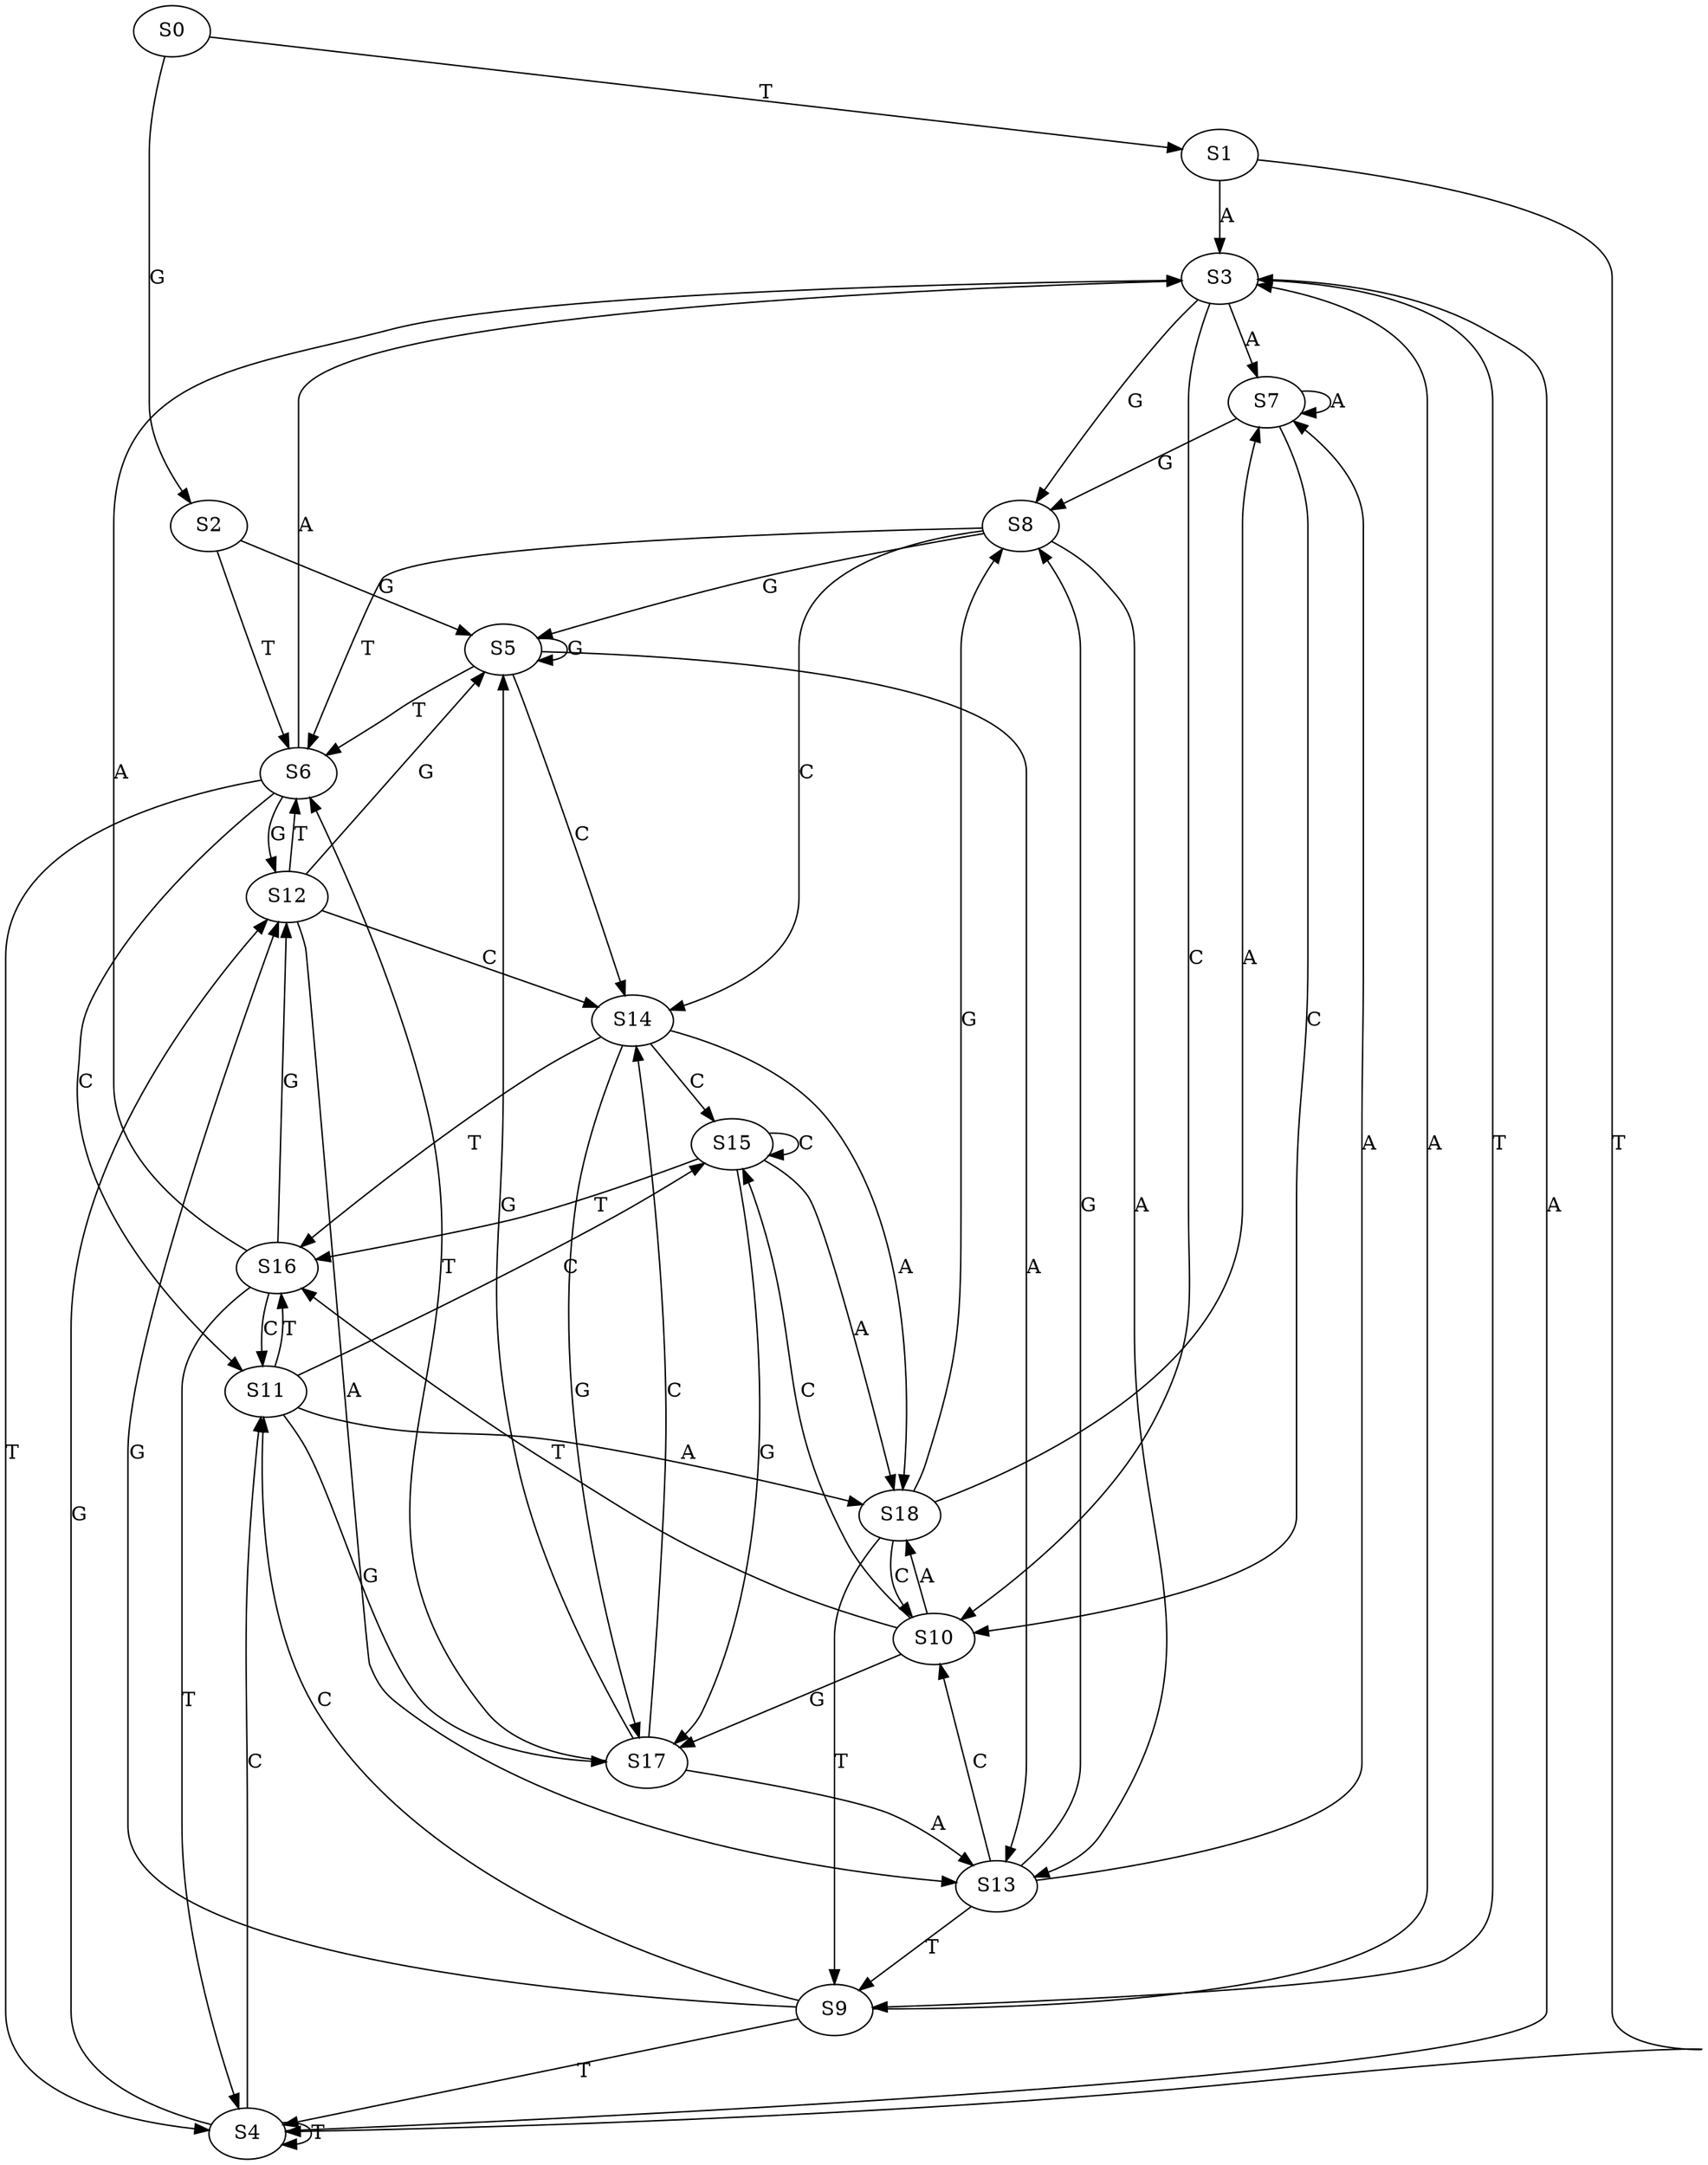 strict digraph  {
	S0 -> S1 [ label = T ];
	S0 -> S2 [ label = G ];
	S1 -> S3 [ label = A ];
	S1 -> S4 [ label = T ];
	S2 -> S5 [ label = G ];
	S2 -> S6 [ label = T ];
	S3 -> S7 [ label = A ];
	S3 -> S8 [ label = G ];
	S3 -> S9 [ label = T ];
	S3 -> S10 [ label = C ];
	S4 -> S11 [ label = C ];
	S4 -> S4 [ label = T ];
	S4 -> S12 [ label = G ];
	S4 -> S3 [ label = A ];
	S5 -> S6 [ label = T ];
	S5 -> S13 [ label = A ];
	S5 -> S5 [ label = G ];
	S5 -> S14 [ label = C ];
	S6 -> S3 [ label = A ];
	S6 -> S12 [ label = G ];
	S6 -> S11 [ label = C ];
	S6 -> S4 [ label = T ];
	S7 -> S7 [ label = A ];
	S7 -> S8 [ label = G ];
	S7 -> S10 [ label = C ];
	S8 -> S13 [ label = A ];
	S8 -> S5 [ label = G ];
	S8 -> S6 [ label = T ];
	S8 -> S14 [ label = C ];
	S9 -> S3 [ label = A ];
	S9 -> S4 [ label = T ];
	S9 -> S11 [ label = C ];
	S9 -> S12 [ label = G ];
	S10 -> S15 [ label = C ];
	S10 -> S16 [ label = T ];
	S10 -> S17 [ label = G ];
	S10 -> S18 [ label = A ];
	S11 -> S16 [ label = T ];
	S11 -> S17 [ label = G ];
	S11 -> S18 [ label = A ];
	S11 -> S15 [ label = C ];
	S12 -> S13 [ label = A ];
	S12 -> S6 [ label = T ];
	S12 -> S14 [ label = C ];
	S12 -> S5 [ label = G ];
	S13 -> S10 [ label = C ];
	S13 -> S8 [ label = G ];
	S13 -> S7 [ label = A ];
	S13 -> S9 [ label = T ];
	S14 -> S18 [ label = A ];
	S14 -> S15 [ label = C ];
	S14 -> S16 [ label = T ];
	S14 -> S17 [ label = G ];
	S15 -> S17 [ label = G ];
	S15 -> S15 [ label = C ];
	S15 -> S18 [ label = A ];
	S15 -> S16 [ label = T ];
	S16 -> S3 [ label = A ];
	S16 -> S12 [ label = G ];
	S16 -> S11 [ label = C ];
	S16 -> S4 [ label = T ];
	S17 -> S5 [ label = G ];
	S17 -> S13 [ label = A ];
	S17 -> S6 [ label = T ];
	S17 -> S14 [ label = C ];
	S18 -> S9 [ label = T ];
	S18 -> S8 [ label = G ];
	S18 -> S7 [ label = A ];
	S18 -> S10 [ label = C ];
}
